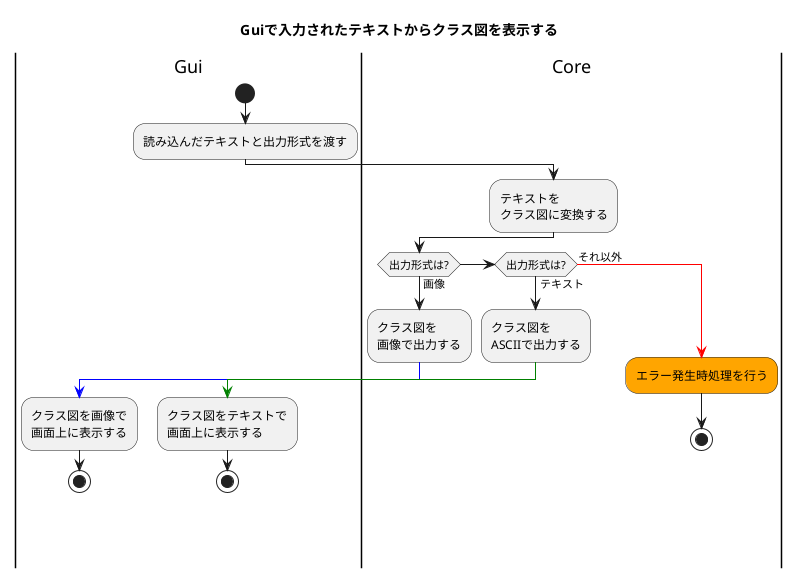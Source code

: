 @startuml

title Guiで入力されたテキストからクラス図を表示する

|Gui|
start
:読み込んだテキストと出力形式を渡す;
|Core|
:テキストを\nクラス図に変換する;
if (出力形式は?) then (画像)
  |Core|
  :クラス図を\n画像で出力する;
  -[#blue]->
  |Gui|
  :クラス図を画像で\n画面上に表示する;
  stop
elseif (出力形式は?) then (テキスト)
  |Core|
  :クラス図を\nASCIIで出力する;
  |Gui|
  -[#green]->
  :クラス図をテキストで\n画面上に表示する;
  stop
else (それ以外)
  |Core|
  -[#red]->
  #Orange:エラー発生時処理を行う;
  stop
endif

@enduml